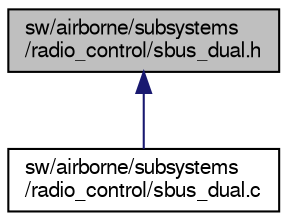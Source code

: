 digraph "sw/airborne/subsystems/radio_control/sbus_dual.h"
{
  edge [fontname="FreeSans",fontsize="10",labelfontname="FreeSans",labelfontsize="10"];
  node [fontname="FreeSans",fontsize="10",shape=record];
  Node1 [label="sw/airborne/subsystems\l/radio_control/sbus_dual.h",height=0.2,width=0.4,color="black", fillcolor="grey75", style="filled", fontcolor="black"];
  Node1 -> Node2 [dir="back",color="midnightblue",fontsize="10",style="solid",fontname="FreeSans"];
  Node2 [label="sw/airborne/subsystems\l/radio_control/sbus_dual.c",height=0.2,width=0.4,color="black", fillcolor="white", style="filled",URL="$sbus__dual_8c.html",tooltip="Dual SBUS radio_control. "];
}
